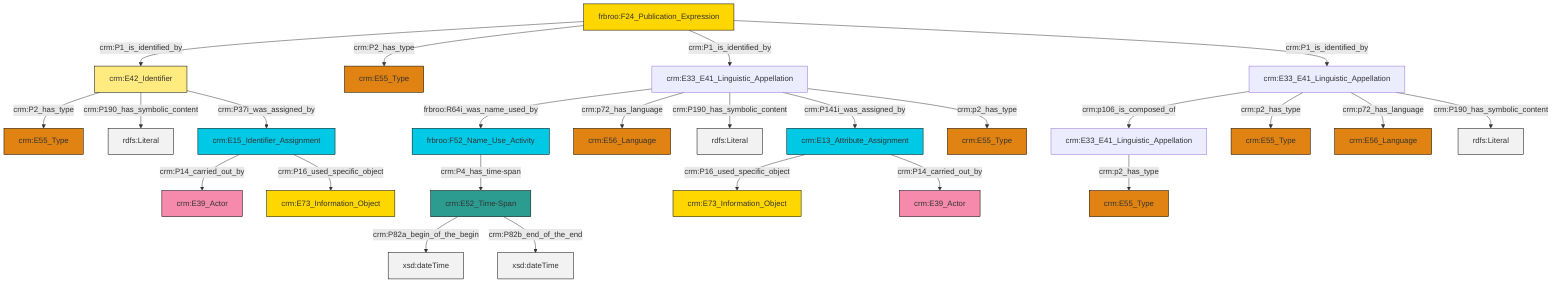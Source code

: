 graph TD
classDef Literal fill:#f2f2f2,stroke:#000000;
classDef CRM_Entity fill:#FFFFFF,stroke:#000000;
classDef Temporal_Entity fill:#00C9E6, stroke:#000000;
classDef Type fill:#E18312, stroke:#000000;
classDef Time-Span fill:#2C9C91, stroke:#000000;
classDef Appellation fill:#FFEB7F, stroke:#000000;
classDef Place fill:#008836, stroke:#000000;
classDef Persistent_Item fill:#B266B2, stroke:#000000;
classDef Conceptual_Object fill:#FFD700, stroke:#000000;
classDef Physical_Thing fill:#D2B48C, stroke:#000000;
classDef Actor fill:#f58aad, stroke:#000000;
classDef PC_Classes fill:#4ce600, stroke:#000000;
classDef Multi fill:#cccccc,stroke:#000000;

2["crm:E42_Identifier"]:::Appellation -->|crm:P2_has_type| 3["crm:E55_Type"]:::Type
4["crm:E33_E41_Linguistic_Appellation"]:::Default -->|crm:p106_is_composed_of| 5["crm:E33_E41_Linguistic_Appellation"]:::Default
2["crm:E42_Identifier"]:::Appellation -->|crm:P190_has_symbolic_content| 10[rdfs:Literal]:::Literal
5["crm:E33_E41_Linguistic_Appellation"]:::Default -->|crm:p2_has_type| 6["crm:E55_Type"]:::Type
16["crm:E15_Identifier_Assignment"]:::Temporal_Entity -->|crm:P14_carried_out_by| 17["crm:E39_Actor"]:::Actor
18["frbroo:F24_Publication_Expression"]:::Conceptual_Object -->|crm:P1_is_identified_by| 2["crm:E42_Identifier"]:::Appellation
16["crm:E15_Identifier_Assignment"]:::Temporal_Entity -->|crm:P16_used_specific_object| 19["crm:E73_Information_Object"]:::Conceptual_Object
21["crm:E33_E41_Linguistic_Appellation"]:::Default -->|frbroo:R64i_was_name_used_by| 22["frbroo:F52_Name_Use_Activity"]:::Temporal_Entity
4["crm:E33_E41_Linguistic_Appellation"]:::Default -->|crm:p2_has_type| 14["crm:E55_Type"]:::Type
8["crm:E13_Attribute_Assignment"]:::Temporal_Entity -->|crm:P16_used_specific_object| 0["crm:E73_Information_Object"]:::Conceptual_Object
21["crm:E33_E41_Linguistic_Appellation"]:::Default -->|crm:p72_has_language| 11["crm:E56_Language"]:::Type
4["crm:E33_E41_Linguistic_Appellation"]:::Default -->|crm:p72_has_language| 25["crm:E56_Language"]:::Type
21["crm:E33_E41_Linguistic_Appellation"]:::Default -->|crm:P190_has_symbolic_content| 29[rdfs:Literal]:::Literal
30["crm:E52_Time-Span"]:::Time-Span -->|crm:P82a_begin_of_the_begin| 34[xsd:dateTime]:::Literal
18["frbroo:F24_Publication_Expression"]:::Conceptual_Object -->|crm:P2_has_type| 36["crm:E55_Type"]:::Type
30["crm:E52_Time-Span"]:::Time-Span -->|crm:P82b_end_of_the_end| 37[xsd:dateTime]:::Literal
4["crm:E33_E41_Linguistic_Appellation"]:::Default -->|crm:P190_has_symbolic_content| 43[rdfs:Literal]:::Literal
8["crm:E13_Attribute_Assignment"]:::Temporal_Entity -->|crm:P14_carried_out_by| 26["crm:E39_Actor"]:::Actor
21["crm:E33_E41_Linguistic_Appellation"]:::Default -->|crm:P141i_was_assigned_by| 8["crm:E13_Attribute_Assignment"]:::Temporal_Entity
2["crm:E42_Identifier"]:::Appellation -->|crm:P37i_was_assigned_by| 16["crm:E15_Identifier_Assignment"]:::Temporal_Entity
18["frbroo:F24_Publication_Expression"]:::Conceptual_Object -->|crm:P1_is_identified_by| 21["crm:E33_E41_Linguistic_Appellation"]:::Default
21["crm:E33_E41_Linguistic_Appellation"]:::Default -->|crm:p2_has_type| 41["crm:E55_Type"]:::Type
18["frbroo:F24_Publication_Expression"]:::Conceptual_Object -->|crm:P1_is_identified_by| 4["crm:E33_E41_Linguistic_Appellation"]:::Default
22["frbroo:F52_Name_Use_Activity"]:::Temporal_Entity -->|crm:P4_has_time-span| 30["crm:E52_Time-Span"]:::Time-Span